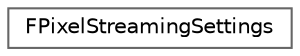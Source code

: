 digraph "Graphical Class Hierarchy"
{
 // INTERACTIVE_SVG=YES
 // LATEX_PDF_SIZE
  bgcolor="transparent";
  edge [fontname=Helvetica,fontsize=10,labelfontname=Helvetica,labelfontsize=10];
  node [fontname=Helvetica,fontsize=10,shape=box,height=0.2,width=0.4];
  rankdir="LR";
  Node0 [id="Node000000",label="FPixelStreamingSettings",height=0.2,width=0.4,color="grey40", fillcolor="white", style="filled",URL="$d1/d03/classFPixelStreamingSettings.html",tooltip="A collection of static methods used to expose settings and their values to other modules dependedant ..."];
}
